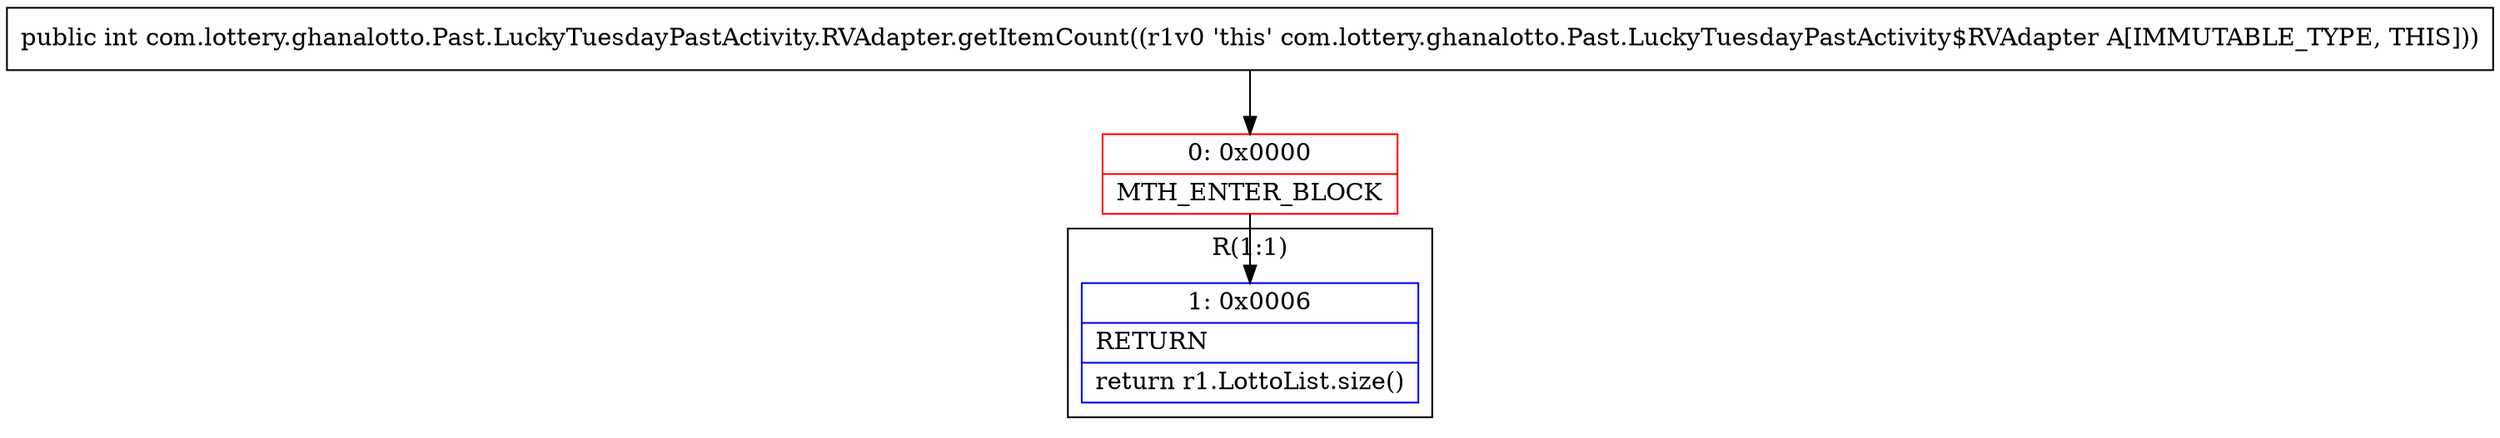 digraph "CFG forcom.lottery.ghanalotto.Past.LuckyTuesdayPastActivity.RVAdapter.getItemCount()I" {
subgraph cluster_Region_267340705 {
label = "R(1:1)";
node [shape=record,color=blue];
Node_1 [shape=record,label="{1\:\ 0x0006|RETURN\l|return r1.LottoList.size()\l}"];
}
Node_0 [shape=record,color=red,label="{0\:\ 0x0000|MTH_ENTER_BLOCK\l}"];
MethodNode[shape=record,label="{public int com.lottery.ghanalotto.Past.LuckyTuesdayPastActivity.RVAdapter.getItemCount((r1v0 'this' com.lottery.ghanalotto.Past.LuckyTuesdayPastActivity$RVAdapter A[IMMUTABLE_TYPE, THIS])) }"];
MethodNode -> Node_0;
Node_0 -> Node_1;
}

